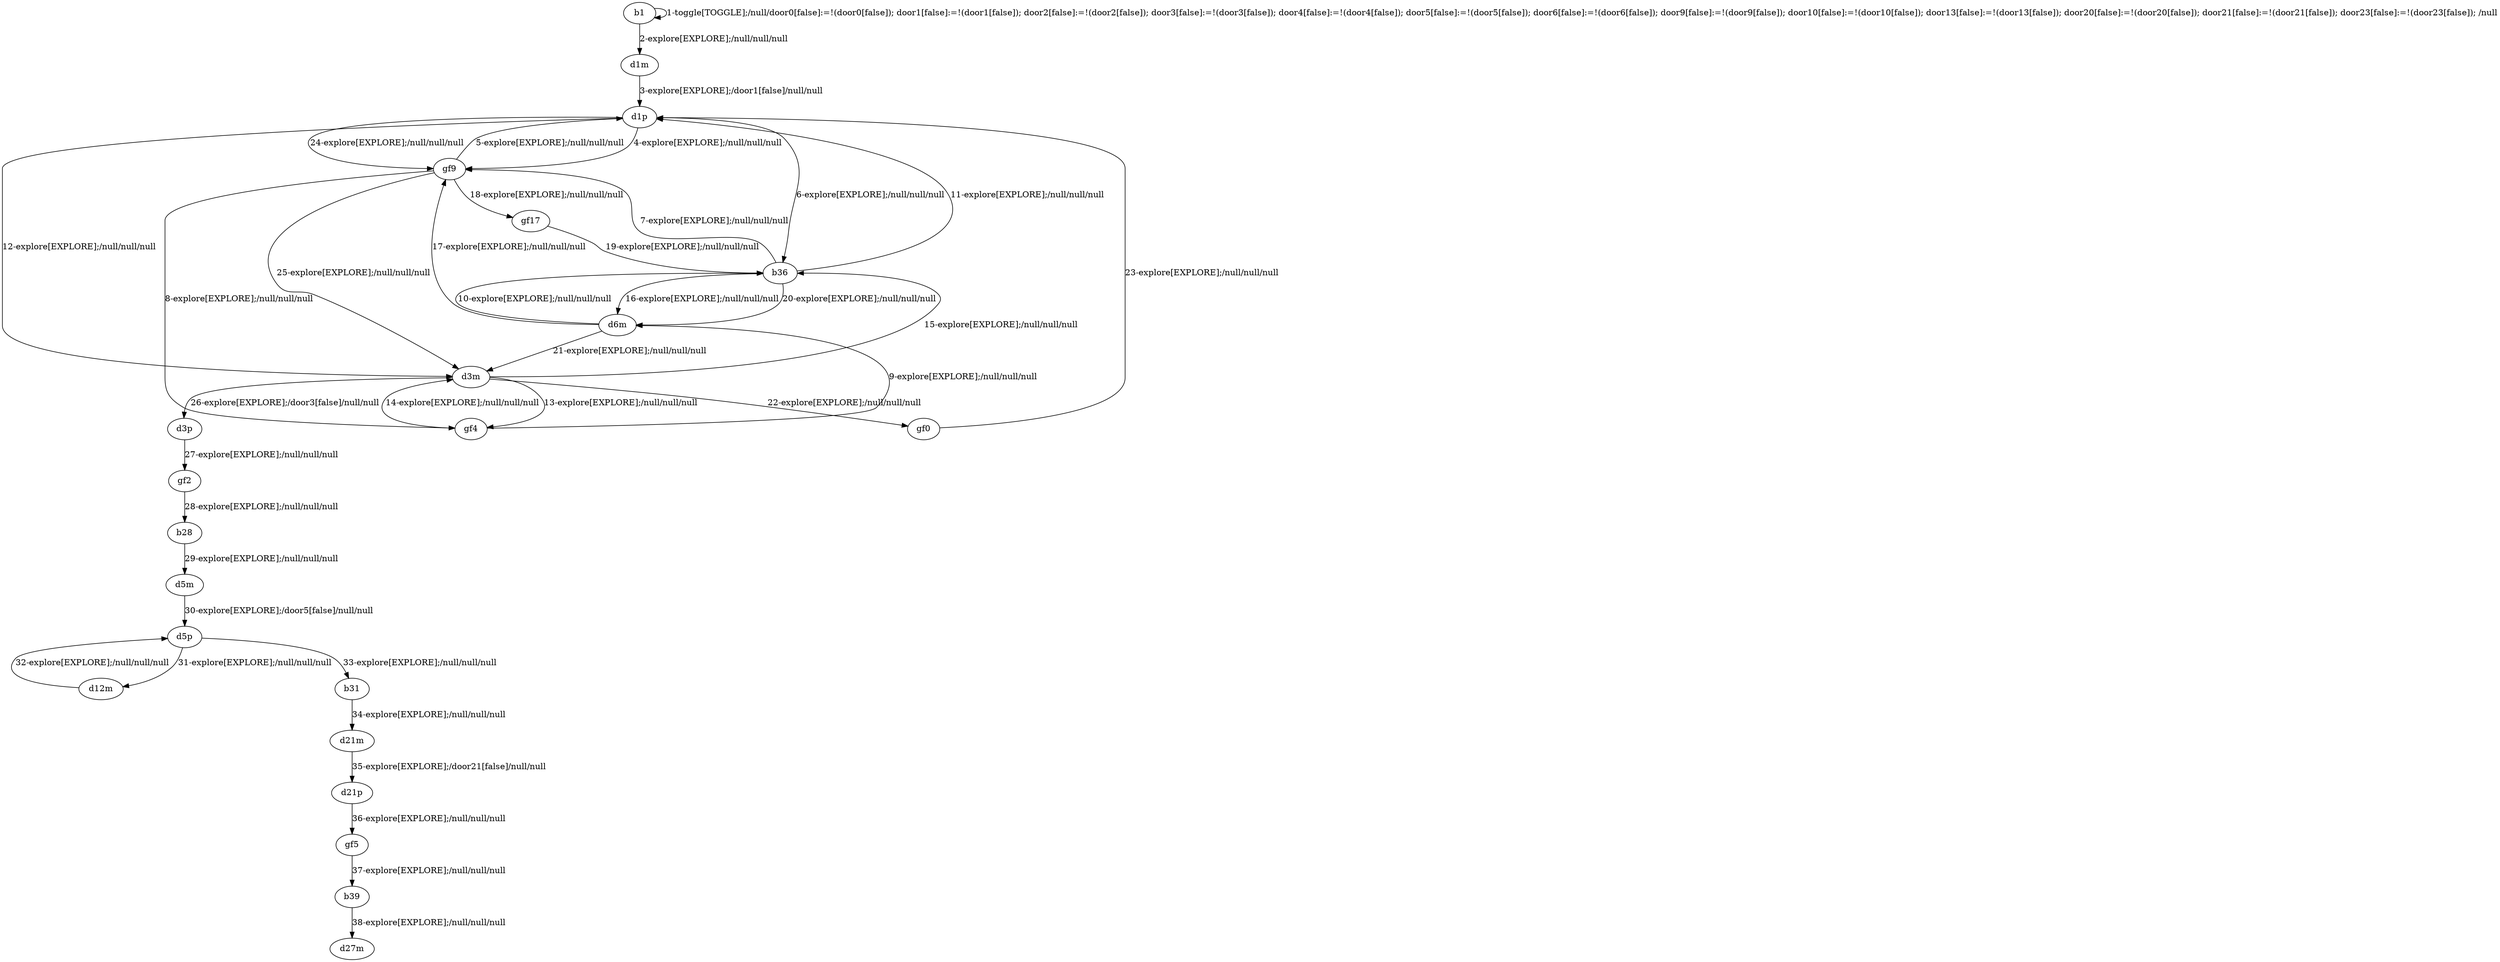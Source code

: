 # Total number of goals covered by this test: 2
# b39 --> d27m
# d21p --> gf5

digraph g {
"b1" -> "b1" [label = "1-toggle[TOGGLE];/null/door0[false]:=!(door0[false]); door1[false]:=!(door1[false]); door2[false]:=!(door2[false]); door3[false]:=!(door3[false]); door4[false]:=!(door4[false]); door5[false]:=!(door5[false]); door6[false]:=!(door6[false]); door9[false]:=!(door9[false]); door10[false]:=!(door10[false]); door13[false]:=!(door13[false]); door20[false]:=!(door20[false]); door21[false]:=!(door21[false]); door23[false]:=!(door23[false]); /null"];
"b1" -> "d1m" [label = "2-explore[EXPLORE];/null/null/null"];
"d1m" -> "d1p" [label = "3-explore[EXPLORE];/door1[false]/null/null"];
"d1p" -> "gf9" [label = "4-explore[EXPLORE];/null/null/null"];
"gf9" -> "d1p" [label = "5-explore[EXPLORE];/null/null/null"];
"d1p" -> "b36" [label = "6-explore[EXPLORE];/null/null/null"];
"b36" -> "gf9" [label = "7-explore[EXPLORE];/null/null/null"];
"gf9" -> "gf4" [label = "8-explore[EXPLORE];/null/null/null"];
"gf4" -> "d6m" [label = "9-explore[EXPLORE];/null/null/null"];
"d6m" -> "b36" [label = "10-explore[EXPLORE];/null/null/null"];
"b36" -> "d1p" [label = "11-explore[EXPLORE];/null/null/null"];
"d1p" -> "d3m" [label = "12-explore[EXPLORE];/null/null/null"];
"d3m" -> "gf4" [label = "13-explore[EXPLORE];/null/null/null"];
"gf4" -> "d3m" [label = "14-explore[EXPLORE];/null/null/null"];
"d3m" -> "b36" [label = "15-explore[EXPLORE];/null/null/null"];
"b36" -> "d6m" [label = "16-explore[EXPLORE];/null/null/null"];
"d6m" -> "gf9" [label = "17-explore[EXPLORE];/null/null/null"];
"gf9" -> "gf17" [label = "18-explore[EXPLORE];/null/null/null"];
"gf17" -> "b36" [label = "19-explore[EXPLORE];/null/null/null"];
"b36" -> "d6m" [label = "20-explore[EXPLORE];/null/null/null"];
"d6m" -> "d3m" [label = "21-explore[EXPLORE];/null/null/null"];
"d3m" -> "gf0" [label = "22-explore[EXPLORE];/null/null/null"];
"gf0" -> "d1p" [label = "23-explore[EXPLORE];/null/null/null"];
"d1p" -> "gf9" [label = "24-explore[EXPLORE];/null/null/null"];
"gf9" -> "d3m" [label = "25-explore[EXPLORE];/null/null/null"];
"d3m" -> "d3p" [label = "26-explore[EXPLORE];/door3[false]/null/null"];
"d3p" -> "gf2" [label = "27-explore[EXPLORE];/null/null/null"];
"gf2" -> "b28" [label = "28-explore[EXPLORE];/null/null/null"];
"b28" -> "d5m" [label = "29-explore[EXPLORE];/null/null/null"];
"d5m" -> "d5p" [label = "30-explore[EXPLORE];/door5[false]/null/null"];
"d5p" -> "d12m" [label = "31-explore[EXPLORE];/null/null/null"];
"d12m" -> "d5p" [label = "32-explore[EXPLORE];/null/null/null"];
"d5p" -> "b31" [label = "33-explore[EXPLORE];/null/null/null"];
"b31" -> "d21m" [label = "34-explore[EXPLORE];/null/null/null"];
"d21m" -> "d21p" [label = "35-explore[EXPLORE];/door21[false]/null/null"];
"d21p" -> "gf5" [label = "36-explore[EXPLORE];/null/null/null"];
"gf5" -> "b39" [label = "37-explore[EXPLORE];/null/null/null"];
"b39" -> "d27m" [label = "38-explore[EXPLORE];/null/null/null"];
}